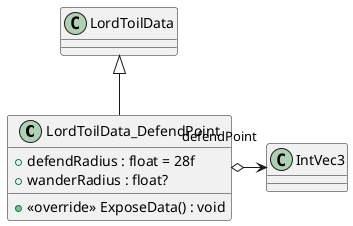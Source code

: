 @startuml
class LordToilData_DefendPoint {
    + defendRadius : float = 28f
    + wanderRadius : float?
    + <<override>> ExposeData() : void
}
LordToilData <|-- LordToilData_DefendPoint
LordToilData_DefendPoint o-> "defendPoint" IntVec3
@enduml
